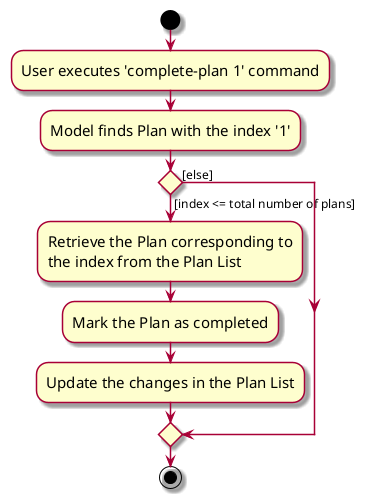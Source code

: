 @startuml
skin rose
skinparam ActivityFontSize 15
skinparam ArrowFontSize 12
start
:User executes 'complete-plan 1' command;
:Model finds Plan with the index '1';

'Since the beta syntax does not support placing the condition outside the
'diamond we place it as the true branch instead.

if () then ([index <= total number of plans])
    :Retrieve the Plan corresponding to
    the index from the Plan List;
    :Mark the Plan as completed;
    :Update the changes in the Plan List;
else ([else])
endif
stop
@enduml
